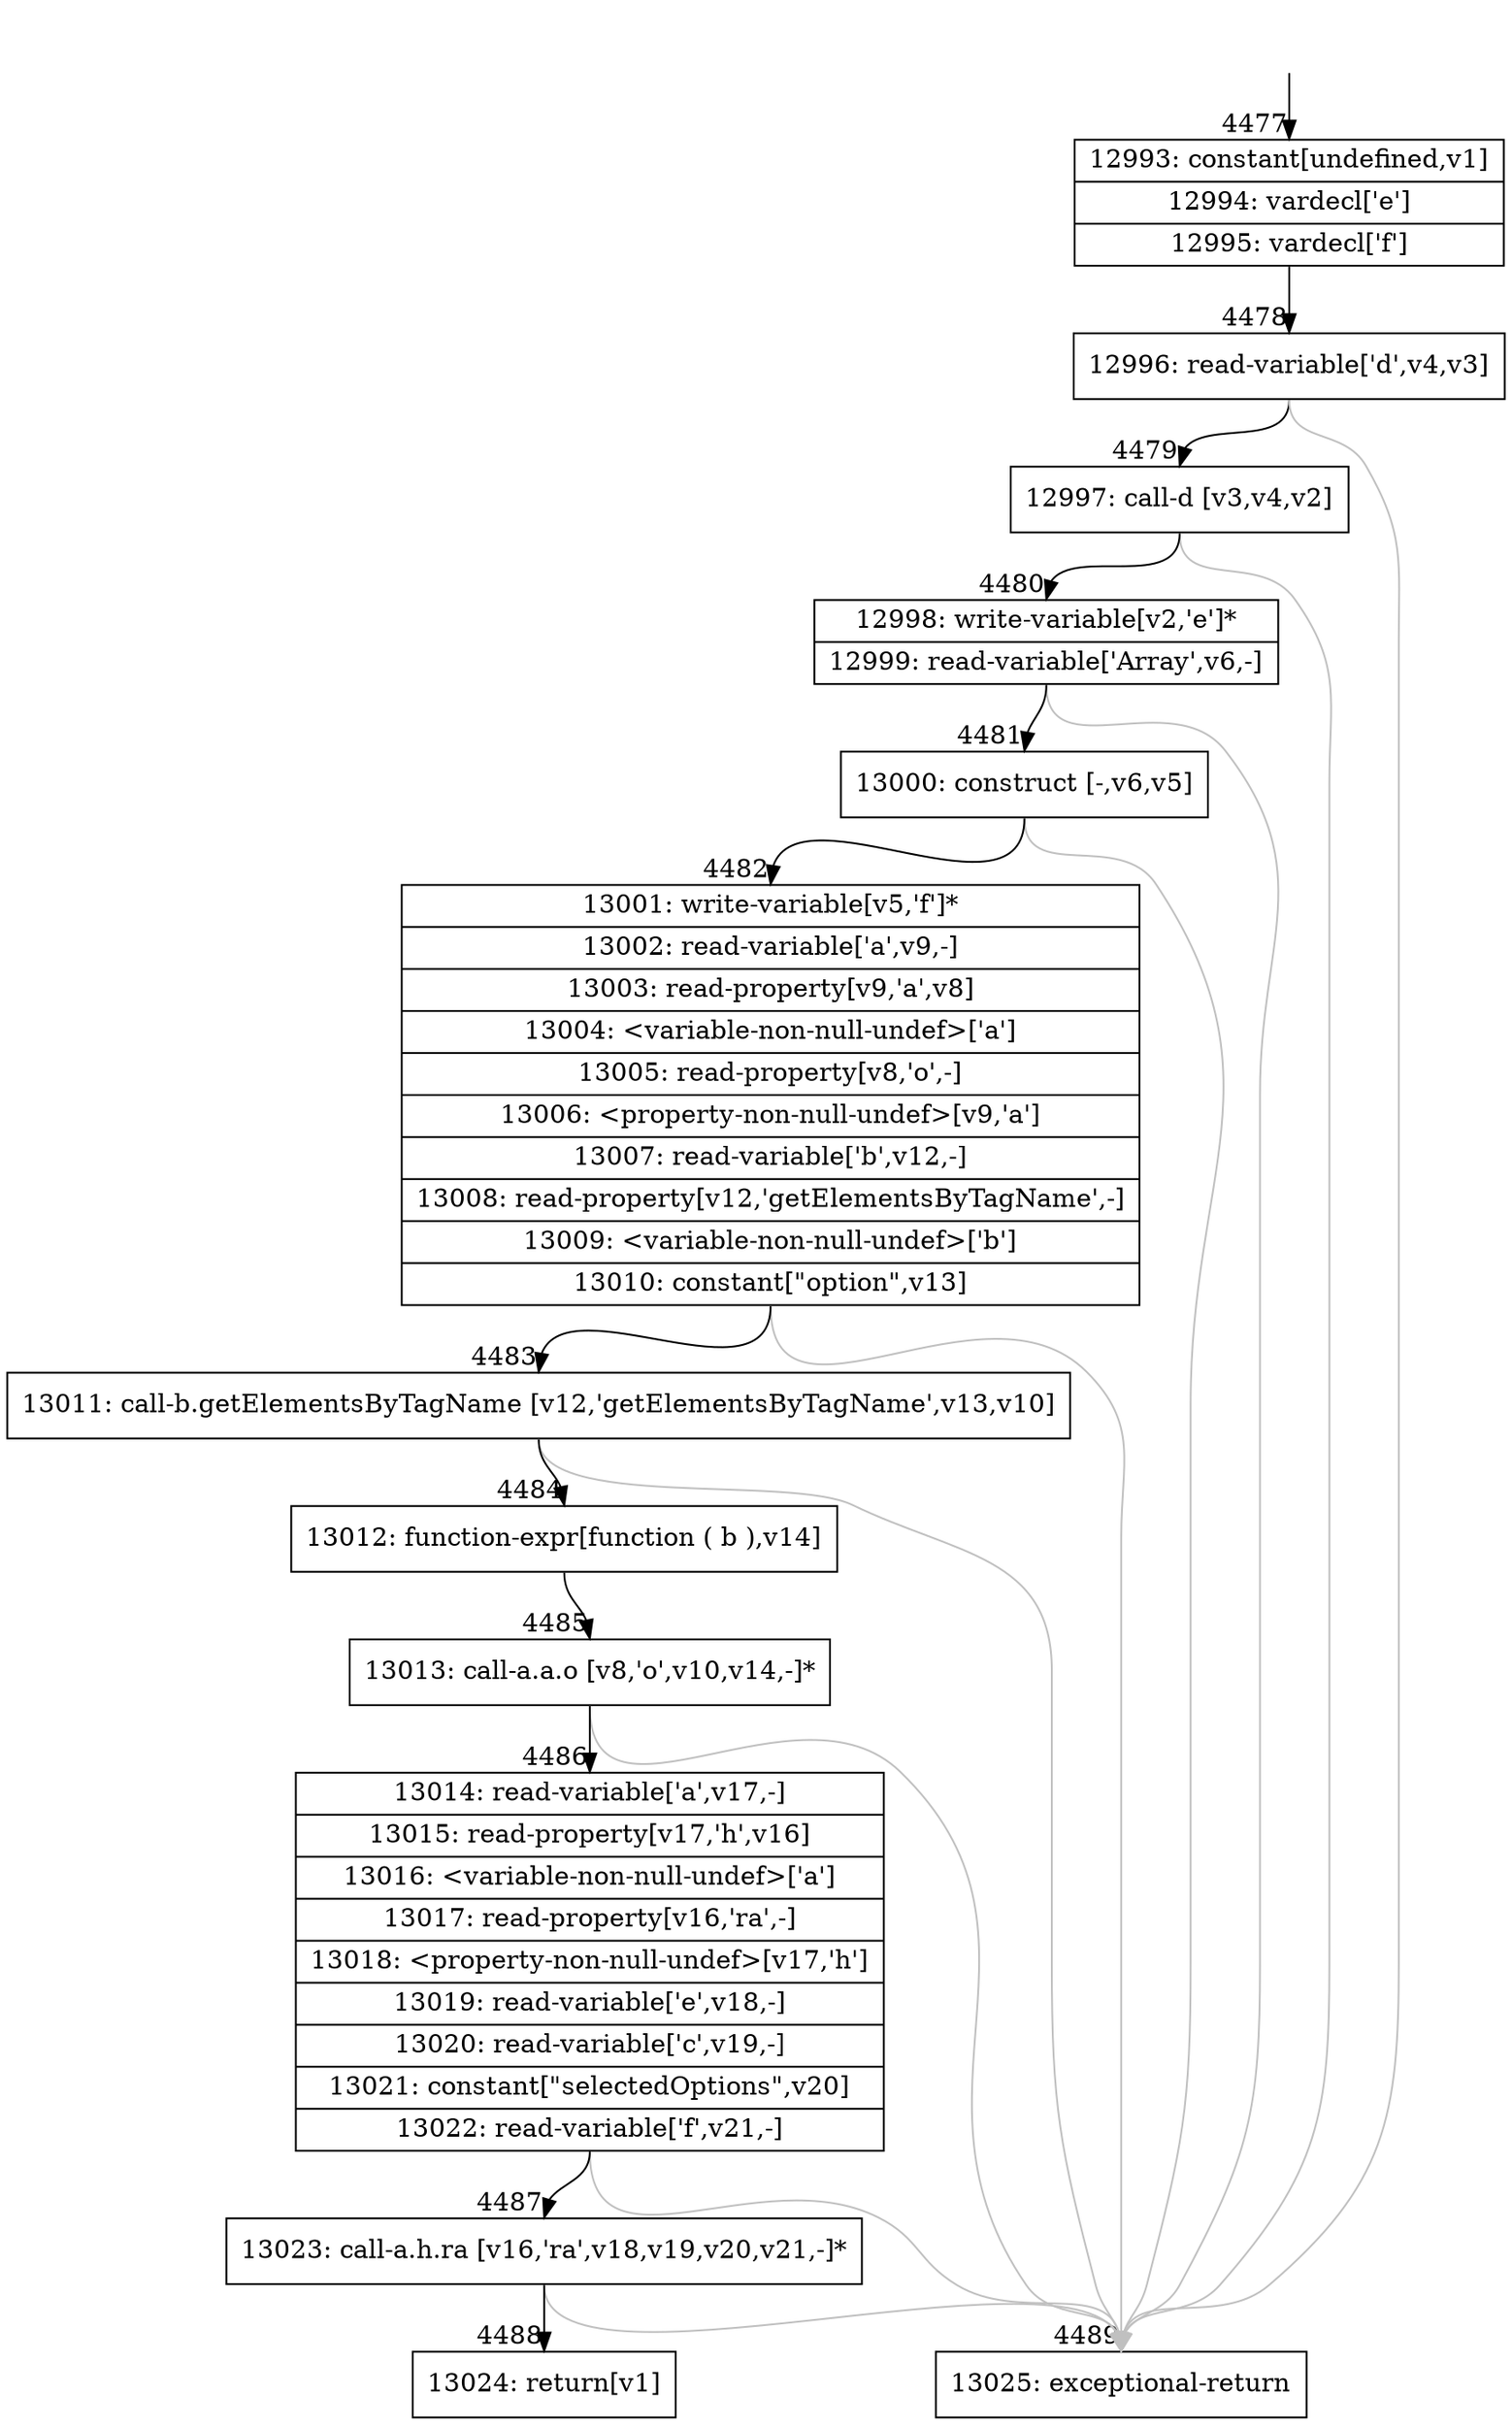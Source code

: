 digraph {
rankdir="TD"
BB_entry371[shape=none,label=""];
BB_entry371 -> BB4477 [tailport=s, headport=n, headlabel="    4477"]
BB4477 [shape=record label="{12993: constant[undefined,v1]|12994: vardecl['e']|12995: vardecl['f']}" ] 
BB4477 -> BB4478 [tailport=s, headport=n, headlabel="      4478"]
BB4478 [shape=record label="{12996: read-variable['d',v4,v3]}" ] 
BB4478 -> BB4479 [tailport=s, headport=n, headlabel="      4479"]
BB4478 -> BB4489 [tailport=s, headport=n, color=gray, headlabel="      4489"]
BB4479 [shape=record label="{12997: call-d [v3,v4,v2]}" ] 
BB4479 -> BB4480 [tailport=s, headport=n, headlabel="      4480"]
BB4479 -> BB4489 [tailport=s, headport=n, color=gray]
BB4480 [shape=record label="{12998: write-variable[v2,'e']*|12999: read-variable['Array',v6,-]}" ] 
BB4480 -> BB4481 [tailport=s, headport=n, headlabel="      4481"]
BB4480 -> BB4489 [tailport=s, headport=n, color=gray]
BB4481 [shape=record label="{13000: construct [-,v6,v5]}" ] 
BB4481 -> BB4482 [tailport=s, headport=n, headlabel="      4482"]
BB4481 -> BB4489 [tailport=s, headport=n, color=gray]
BB4482 [shape=record label="{13001: write-variable[v5,'f']*|13002: read-variable['a',v9,-]|13003: read-property[v9,'a',v8]|13004: \<variable-non-null-undef\>['a']|13005: read-property[v8,'o',-]|13006: \<property-non-null-undef\>[v9,'a']|13007: read-variable['b',v12,-]|13008: read-property[v12,'getElementsByTagName',-]|13009: \<variable-non-null-undef\>['b']|13010: constant[\"option\",v13]}" ] 
BB4482 -> BB4483 [tailport=s, headport=n, headlabel="      4483"]
BB4482 -> BB4489 [tailport=s, headport=n, color=gray]
BB4483 [shape=record label="{13011: call-b.getElementsByTagName [v12,'getElementsByTagName',v13,v10]}" ] 
BB4483 -> BB4484 [tailport=s, headport=n, headlabel="      4484"]
BB4483 -> BB4489 [tailport=s, headport=n, color=gray]
BB4484 [shape=record label="{13012: function-expr[function ( b ),v14]}" ] 
BB4484 -> BB4485 [tailport=s, headport=n, headlabel="      4485"]
BB4485 [shape=record label="{13013: call-a.a.o [v8,'o',v10,v14,-]*}" ] 
BB4485 -> BB4486 [tailport=s, headport=n, headlabel="      4486"]
BB4485 -> BB4489 [tailport=s, headport=n, color=gray]
BB4486 [shape=record label="{13014: read-variable['a',v17,-]|13015: read-property[v17,'h',v16]|13016: \<variable-non-null-undef\>['a']|13017: read-property[v16,'ra',-]|13018: \<property-non-null-undef\>[v17,'h']|13019: read-variable['e',v18,-]|13020: read-variable['c',v19,-]|13021: constant[\"selectedOptions\",v20]|13022: read-variable['f',v21,-]}" ] 
BB4486 -> BB4487 [tailport=s, headport=n, headlabel="      4487"]
BB4486 -> BB4489 [tailport=s, headport=n, color=gray]
BB4487 [shape=record label="{13023: call-a.h.ra [v16,'ra',v18,v19,v20,v21,-]*}" ] 
BB4487 -> BB4488 [tailport=s, headport=n, headlabel="      4488"]
BB4487 -> BB4489 [tailport=s, headport=n, color=gray]
BB4488 [shape=record label="{13024: return[v1]}" ] 
BB4489 [shape=record label="{13025: exceptional-return}" ] 
}
